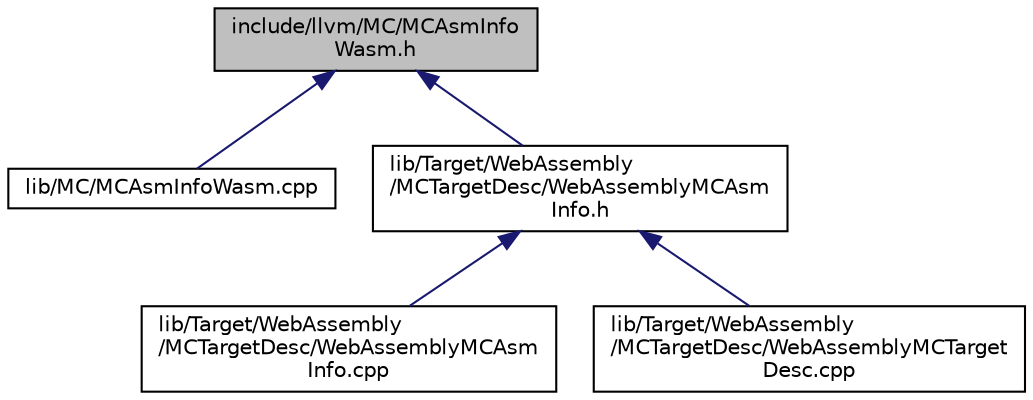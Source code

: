 digraph "include/llvm/MC/MCAsmInfoWasm.h"
{
 // LATEX_PDF_SIZE
  bgcolor="transparent";
  edge [fontname="Helvetica",fontsize="10",labelfontname="Helvetica",labelfontsize="10"];
  node [fontname="Helvetica",fontsize="10",shape="box"];
  Node1 [label="include/llvm/MC/MCAsmInfo\lWasm.h",height=0.2,width=0.4,color="black", fillcolor="grey75", style="filled", fontcolor="black",tooltip=" "];
  Node1 -> Node2 [dir="back",color="midnightblue",fontsize="10",style="solid",fontname="Helvetica"];
  Node2 [label="lib/MC/MCAsmInfoWasm.cpp",height=0.2,width=0.4,color="black",URL="$MCAsmInfoWasm_8cpp.html",tooltip=" "];
  Node1 -> Node3 [dir="back",color="midnightblue",fontsize="10",style="solid",fontname="Helvetica"];
  Node3 [label="lib/Target/WebAssembly\l/MCTargetDesc/WebAssemblyMCAsm\lInfo.h",height=0.2,width=0.4,color="black",URL="$WebAssemblyMCAsmInfo_8h.html",tooltip="This file contains the declaration of the WebAssemblyMCAsmInfo class."];
  Node3 -> Node4 [dir="back",color="midnightblue",fontsize="10",style="solid",fontname="Helvetica"];
  Node4 [label="lib/Target/WebAssembly\l/MCTargetDesc/WebAssemblyMCAsm\lInfo.cpp",height=0.2,width=0.4,color="black",URL="$WebAssemblyMCAsmInfo_8cpp.html",tooltip="This file contains the declarations of the WebAssemblyMCAsmInfo properties."];
  Node3 -> Node5 [dir="back",color="midnightblue",fontsize="10",style="solid",fontname="Helvetica"];
  Node5 [label="lib/Target/WebAssembly\l/MCTargetDesc/WebAssemblyMCTarget\lDesc.cpp",height=0.2,width=0.4,color="black",URL="$WebAssemblyMCTargetDesc_8cpp.html",tooltip="This file provides WebAssembly-specific target descriptions."];
}
